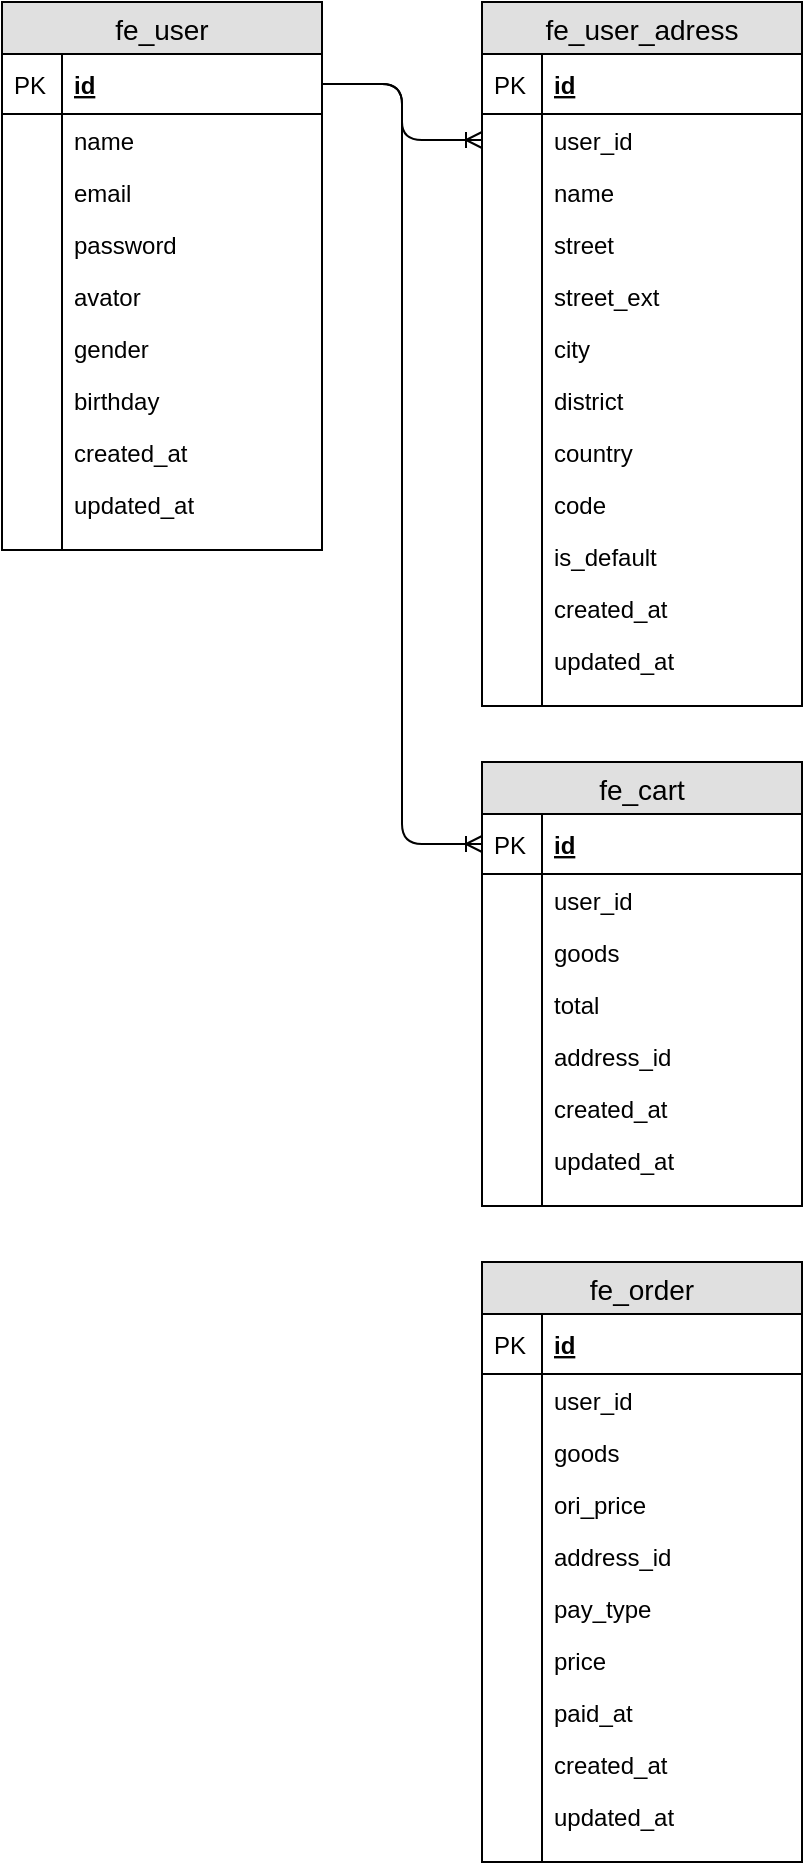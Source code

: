 <mxfile version="12.5.1" type="github">
  <diagram id="NpX0cxgl5t1VBrrAzQDv" name="Page-1">
    <mxGraphModel dx="2066" dy="1131" grid="1" gridSize="10" guides="1" tooltips="1" connect="1" arrows="1" fold="1" page="1" pageScale="1" pageWidth="827" pageHeight="1169" math="0" shadow="0">
      <root>
        <mxCell id="0"/>
        <mxCell id="1" parent="0"/>
        <mxCell id="j4Y0C1MUfTI4aNyCx_LK-1" value="fe_user" style="swimlane;fontStyle=0;childLayout=stackLayout;horizontal=1;startSize=26;fillColor=#e0e0e0;horizontalStack=0;resizeParent=1;resizeParentMax=0;resizeLast=0;collapsible=1;marginBottom=0;swimlaneFillColor=#ffffff;align=center;fontSize=14;" vertex="1" parent="1">
          <mxGeometry x="200" y="40" width="160" height="274" as="geometry"/>
        </mxCell>
        <mxCell id="j4Y0C1MUfTI4aNyCx_LK-2" value="id" style="shape=partialRectangle;top=0;left=0;right=0;bottom=1;align=left;verticalAlign=middle;fillColor=none;spacingLeft=34;spacingRight=4;overflow=hidden;rotatable=0;points=[[0,0.5],[1,0.5]];portConstraint=eastwest;dropTarget=0;fontStyle=5;fontSize=12;" vertex="1" parent="j4Y0C1MUfTI4aNyCx_LK-1">
          <mxGeometry y="26" width="160" height="30" as="geometry"/>
        </mxCell>
        <mxCell id="j4Y0C1MUfTI4aNyCx_LK-3" value="PK" style="shape=partialRectangle;top=0;left=0;bottom=0;fillColor=none;align=left;verticalAlign=middle;spacingLeft=4;spacingRight=4;overflow=hidden;rotatable=0;points=[];portConstraint=eastwest;part=1;fontSize=12;" vertex="1" connectable="0" parent="j4Y0C1MUfTI4aNyCx_LK-2">
          <mxGeometry width="30" height="30" as="geometry"/>
        </mxCell>
        <mxCell id="j4Y0C1MUfTI4aNyCx_LK-4" value="name" style="shape=partialRectangle;top=0;left=0;right=0;bottom=0;align=left;verticalAlign=top;fillColor=none;spacingLeft=34;spacingRight=4;overflow=hidden;rotatable=0;points=[[0,0.5],[1,0.5]];portConstraint=eastwest;dropTarget=0;fontSize=12;" vertex="1" parent="j4Y0C1MUfTI4aNyCx_LK-1">
          <mxGeometry y="56" width="160" height="26" as="geometry"/>
        </mxCell>
        <mxCell id="j4Y0C1MUfTI4aNyCx_LK-5" value="" style="shape=partialRectangle;top=0;left=0;bottom=0;fillColor=none;align=left;verticalAlign=top;spacingLeft=4;spacingRight=4;overflow=hidden;rotatable=0;points=[];portConstraint=eastwest;part=1;fontSize=12;" vertex="1" connectable="0" parent="j4Y0C1MUfTI4aNyCx_LK-4">
          <mxGeometry width="30" height="26" as="geometry"/>
        </mxCell>
        <mxCell id="j4Y0C1MUfTI4aNyCx_LK-6" value="email" style="shape=partialRectangle;top=0;left=0;right=0;bottom=0;align=left;verticalAlign=top;fillColor=none;spacingLeft=34;spacingRight=4;overflow=hidden;rotatable=0;points=[[0,0.5],[1,0.5]];portConstraint=eastwest;dropTarget=0;fontSize=12;" vertex="1" parent="j4Y0C1MUfTI4aNyCx_LK-1">
          <mxGeometry y="82" width="160" height="26" as="geometry"/>
        </mxCell>
        <mxCell id="j4Y0C1MUfTI4aNyCx_LK-7" value="" style="shape=partialRectangle;top=0;left=0;bottom=0;fillColor=none;align=left;verticalAlign=top;spacingLeft=4;spacingRight=4;overflow=hidden;rotatable=0;points=[];portConstraint=eastwest;part=1;fontSize=12;" vertex="1" connectable="0" parent="j4Y0C1MUfTI4aNyCx_LK-6">
          <mxGeometry width="30" height="26" as="geometry"/>
        </mxCell>
        <mxCell id="j4Y0C1MUfTI4aNyCx_LK-12" value="password" style="shape=partialRectangle;top=0;left=0;right=0;bottom=0;align=left;verticalAlign=top;fillColor=none;spacingLeft=34;spacingRight=4;overflow=hidden;rotatable=0;points=[[0,0.5],[1,0.5]];portConstraint=eastwest;dropTarget=0;fontSize=12;" vertex="1" parent="j4Y0C1MUfTI4aNyCx_LK-1">
          <mxGeometry y="108" width="160" height="26" as="geometry"/>
        </mxCell>
        <mxCell id="j4Y0C1MUfTI4aNyCx_LK-13" value="" style="shape=partialRectangle;top=0;left=0;bottom=0;fillColor=none;align=left;verticalAlign=top;spacingLeft=4;spacingRight=4;overflow=hidden;rotatable=0;points=[];portConstraint=eastwest;part=1;fontSize=12;" vertex="1" connectable="0" parent="j4Y0C1MUfTI4aNyCx_LK-12">
          <mxGeometry width="30" height="26" as="geometry"/>
        </mxCell>
        <mxCell id="j4Y0C1MUfTI4aNyCx_LK-14" value="avator" style="shape=partialRectangle;top=0;left=0;right=0;bottom=0;align=left;verticalAlign=top;fillColor=none;spacingLeft=34;spacingRight=4;overflow=hidden;rotatable=0;points=[[0,0.5],[1,0.5]];portConstraint=eastwest;dropTarget=0;fontSize=12;" vertex="1" parent="j4Y0C1MUfTI4aNyCx_LK-1">
          <mxGeometry y="134" width="160" height="26" as="geometry"/>
        </mxCell>
        <mxCell id="j4Y0C1MUfTI4aNyCx_LK-15" value="" style="shape=partialRectangle;top=0;left=0;bottom=0;fillColor=none;align=left;verticalAlign=top;spacingLeft=4;spacingRight=4;overflow=hidden;rotatable=0;points=[];portConstraint=eastwest;part=1;fontSize=12;" vertex="1" connectable="0" parent="j4Y0C1MUfTI4aNyCx_LK-14">
          <mxGeometry width="30" height="26" as="geometry"/>
        </mxCell>
        <mxCell id="j4Y0C1MUfTI4aNyCx_LK-8" value="gender" style="shape=partialRectangle;top=0;left=0;right=0;bottom=0;align=left;verticalAlign=top;fillColor=none;spacingLeft=34;spacingRight=4;overflow=hidden;rotatable=0;points=[[0,0.5],[1,0.5]];portConstraint=eastwest;dropTarget=0;fontSize=12;" vertex="1" parent="j4Y0C1MUfTI4aNyCx_LK-1">
          <mxGeometry y="160" width="160" height="26" as="geometry"/>
        </mxCell>
        <mxCell id="j4Y0C1MUfTI4aNyCx_LK-9" value="" style="shape=partialRectangle;top=0;left=0;bottom=0;fillColor=none;align=left;verticalAlign=top;spacingLeft=4;spacingRight=4;overflow=hidden;rotatable=0;points=[];portConstraint=eastwest;part=1;fontSize=12;" vertex="1" connectable="0" parent="j4Y0C1MUfTI4aNyCx_LK-8">
          <mxGeometry width="30" height="26" as="geometry"/>
        </mxCell>
        <mxCell id="j4Y0C1MUfTI4aNyCx_LK-16" value="birthday" style="shape=partialRectangle;top=0;left=0;right=0;bottom=0;align=left;verticalAlign=top;fillColor=none;spacingLeft=34;spacingRight=4;overflow=hidden;rotatable=0;points=[[0,0.5],[1,0.5]];portConstraint=eastwest;dropTarget=0;fontSize=12;" vertex="1" parent="j4Y0C1MUfTI4aNyCx_LK-1">
          <mxGeometry y="186" width="160" height="26" as="geometry"/>
        </mxCell>
        <mxCell id="j4Y0C1MUfTI4aNyCx_LK-17" value="" style="shape=partialRectangle;top=0;left=0;bottom=0;fillColor=none;align=left;verticalAlign=top;spacingLeft=4;spacingRight=4;overflow=hidden;rotatable=0;points=[];portConstraint=eastwest;part=1;fontSize=12;" vertex="1" connectable="0" parent="j4Y0C1MUfTI4aNyCx_LK-16">
          <mxGeometry width="30" height="26" as="geometry"/>
        </mxCell>
        <mxCell id="j4Y0C1MUfTI4aNyCx_LK-18" value="created_at" style="shape=partialRectangle;top=0;left=0;right=0;bottom=0;align=left;verticalAlign=top;fillColor=none;spacingLeft=34;spacingRight=4;overflow=hidden;rotatable=0;points=[[0,0.5],[1,0.5]];portConstraint=eastwest;dropTarget=0;fontSize=12;" vertex="1" parent="j4Y0C1MUfTI4aNyCx_LK-1">
          <mxGeometry y="212" width="160" height="26" as="geometry"/>
        </mxCell>
        <mxCell id="j4Y0C1MUfTI4aNyCx_LK-19" value="" style="shape=partialRectangle;top=0;left=0;bottom=0;fillColor=none;align=left;verticalAlign=top;spacingLeft=4;spacingRight=4;overflow=hidden;rotatable=0;points=[];portConstraint=eastwest;part=1;fontSize=12;" vertex="1" connectable="0" parent="j4Y0C1MUfTI4aNyCx_LK-18">
          <mxGeometry width="30" height="26" as="geometry"/>
        </mxCell>
        <mxCell id="j4Y0C1MUfTI4aNyCx_LK-22" value="updated_at" style="shape=partialRectangle;top=0;left=0;right=0;bottom=0;align=left;verticalAlign=top;fillColor=none;spacingLeft=34;spacingRight=4;overflow=hidden;rotatable=0;points=[[0,0.5],[1,0.5]];portConstraint=eastwest;dropTarget=0;fontSize=12;" vertex="1" parent="j4Y0C1MUfTI4aNyCx_LK-1">
          <mxGeometry y="238" width="160" height="26" as="geometry"/>
        </mxCell>
        <mxCell id="j4Y0C1MUfTI4aNyCx_LK-23" value="" style="shape=partialRectangle;top=0;left=0;bottom=0;fillColor=none;align=left;verticalAlign=top;spacingLeft=4;spacingRight=4;overflow=hidden;rotatable=0;points=[];portConstraint=eastwest;part=1;fontSize=12;" vertex="1" connectable="0" parent="j4Y0C1MUfTI4aNyCx_LK-22">
          <mxGeometry width="30" height="26" as="geometry"/>
        </mxCell>
        <mxCell id="j4Y0C1MUfTI4aNyCx_LK-10" value="" style="shape=partialRectangle;top=0;left=0;right=0;bottom=0;align=left;verticalAlign=top;fillColor=none;spacingLeft=34;spacingRight=4;overflow=hidden;rotatable=0;points=[[0,0.5],[1,0.5]];portConstraint=eastwest;dropTarget=0;fontSize=12;" vertex="1" parent="j4Y0C1MUfTI4aNyCx_LK-1">
          <mxGeometry y="264" width="160" height="10" as="geometry"/>
        </mxCell>
        <mxCell id="j4Y0C1MUfTI4aNyCx_LK-11" value="" style="shape=partialRectangle;top=0;left=0;bottom=0;fillColor=none;align=left;verticalAlign=top;spacingLeft=4;spacingRight=4;overflow=hidden;rotatable=0;points=[];portConstraint=eastwest;part=1;fontSize=12;" vertex="1" connectable="0" parent="j4Y0C1MUfTI4aNyCx_LK-10">
          <mxGeometry width="30" height="10" as="geometry"/>
        </mxCell>
        <mxCell id="j4Y0C1MUfTI4aNyCx_LK-24" value="fe_user_adress" style="swimlane;fontStyle=0;childLayout=stackLayout;horizontal=1;startSize=26;fillColor=#e0e0e0;horizontalStack=0;resizeParent=1;resizeParentMax=0;resizeLast=0;collapsible=1;marginBottom=0;swimlaneFillColor=#ffffff;align=center;fontSize=14;" vertex="1" parent="1">
          <mxGeometry x="440" y="40" width="160" height="352" as="geometry"/>
        </mxCell>
        <mxCell id="j4Y0C1MUfTI4aNyCx_LK-25" value="id" style="shape=partialRectangle;top=0;left=0;right=0;bottom=1;align=left;verticalAlign=middle;fillColor=none;spacingLeft=34;spacingRight=4;overflow=hidden;rotatable=0;points=[[0,0.5],[1,0.5]];portConstraint=eastwest;dropTarget=0;fontStyle=5;fontSize=12;" vertex="1" parent="j4Y0C1MUfTI4aNyCx_LK-24">
          <mxGeometry y="26" width="160" height="30" as="geometry"/>
        </mxCell>
        <mxCell id="j4Y0C1MUfTI4aNyCx_LK-26" value="PK" style="shape=partialRectangle;top=0;left=0;bottom=0;fillColor=none;align=left;verticalAlign=middle;spacingLeft=4;spacingRight=4;overflow=hidden;rotatable=0;points=[];portConstraint=eastwest;part=1;fontSize=12;" vertex="1" connectable="0" parent="j4Y0C1MUfTI4aNyCx_LK-25">
          <mxGeometry width="30" height="30" as="geometry"/>
        </mxCell>
        <mxCell id="j4Y0C1MUfTI4aNyCx_LK-54" value="user_id" style="shape=partialRectangle;top=0;left=0;right=0;bottom=0;align=left;verticalAlign=top;fillColor=none;spacingLeft=34;spacingRight=4;overflow=hidden;rotatable=0;points=[[0,0.5],[1,0.5]];portConstraint=eastwest;dropTarget=0;fontSize=12;" vertex="1" parent="j4Y0C1MUfTI4aNyCx_LK-24">
          <mxGeometry y="56" width="160" height="26" as="geometry"/>
        </mxCell>
        <mxCell id="j4Y0C1MUfTI4aNyCx_LK-55" value="" style="shape=partialRectangle;top=0;left=0;bottom=0;fillColor=none;align=left;verticalAlign=top;spacingLeft=4;spacingRight=4;overflow=hidden;rotatable=0;points=[];portConstraint=eastwest;part=1;fontSize=12;" vertex="1" connectable="0" parent="j4Y0C1MUfTI4aNyCx_LK-54">
          <mxGeometry width="30" height="26" as="geometry"/>
        </mxCell>
        <mxCell id="j4Y0C1MUfTI4aNyCx_LK-27" value="name" style="shape=partialRectangle;top=0;left=0;right=0;bottom=0;align=left;verticalAlign=top;fillColor=none;spacingLeft=34;spacingRight=4;overflow=hidden;rotatable=0;points=[[0,0.5],[1,0.5]];portConstraint=eastwest;dropTarget=0;fontSize=12;" vertex="1" parent="j4Y0C1MUfTI4aNyCx_LK-24">
          <mxGeometry y="82" width="160" height="26" as="geometry"/>
        </mxCell>
        <mxCell id="j4Y0C1MUfTI4aNyCx_LK-28" value="" style="shape=partialRectangle;top=0;left=0;bottom=0;fillColor=none;align=left;verticalAlign=top;spacingLeft=4;spacingRight=4;overflow=hidden;rotatable=0;points=[];portConstraint=eastwest;part=1;fontSize=12;" vertex="1" connectable="0" parent="j4Y0C1MUfTI4aNyCx_LK-27">
          <mxGeometry width="30" height="26" as="geometry"/>
        </mxCell>
        <mxCell id="j4Y0C1MUfTI4aNyCx_LK-29" value="street" style="shape=partialRectangle;top=0;left=0;right=0;bottom=0;align=left;verticalAlign=top;fillColor=none;spacingLeft=34;spacingRight=4;overflow=hidden;rotatable=0;points=[[0,0.5],[1,0.5]];portConstraint=eastwest;dropTarget=0;fontSize=12;" vertex="1" parent="j4Y0C1MUfTI4aNyCx_LK-24">
          <mxGeometry y="108" width="160" height="26" as="geometry"/>
        </mxCell>
        <mxCell id="j4Y0C1MUfTI4aNyCx_LK-30" value="" style="shape=partialRectangle;top=0;left=0;bottom=0;fillColor=none;align=left;verticalAlign=top;spacingLeft=4;spacingRight=4;overflow=hidden;rotatable=0;points=[];portConstraint=eastwest;part=1;fontSize=12;" vertex="1" connectable="0" parent="j4Y0C1MUfTI4aNyCx_LK-29">
          <mxGeometry width="30" height="26" as="geometry"/>
        </mxCell>
        <mxCell id="j4Y0C1MUfTI4aNyCx_LK-38" value="street_ext" style="shape=partialRectangle;top=0;left=0;right=0;bottom=0;align=left;verticalAlign=top;fillColor=none;spacingLeft=34;spacingRight=4;overflow=hidden;rotatable=0;points=[[0,0.5],[1,0.5]];portConstraint=eastwest;dropTarget=0;fontSize=12;" vertex="1" parent="j4Y0C1MUfTI4aNyCx_LK-24">
          <mxGeometry y="134" width="160" height="26" as="geometry"/>
        </mxCell>
        <mxCell id="j4Y0C1MUfTI4aNyCx_LK-39" value="" style="shape=partialRectangle;top=0;left=0;bottom=0;fillColor=none;align=left;verticalAlign=top;spacingLeft=4;spacingRight=4;overflow=hidden;rotatable=0;points=[];portConstraint=eastwest;part=1;fontSize=12;" vertex="1" connectable="0" parent="j4Y0C1MUfTI4aNyCx_LK-38">
          <mxGeometry width="30" height="26" as="geometry"/>
        </mxCell>
        <mxCell id="j4Y0C1MUfTI4aNyCx_LK-31" value="city" style="shape=partialRectangle;top=0;left=0;right=0;bottom=0;align=left;verticalAlign=top;fillColor=none;spacingLeft=34;spacingRight=4;overflow=hidden;rotatable=0;points=[[0,0.5],[1,0.5]];portConstraint=eastwest;dropTarget=0;fontSize=12;" vertex="1" parent="j4Y0C1MUfTI4aNyCx_LK-24">
          <mxGeometry y="160" width="160" height="26" as="geometry"/>
        </mxCell>
        <mxCell id="j4Y0C1MUfTI4aNyCx_LK-32" value="" style="shape=partialRectangle;top=0;left=0;bottom=0;fillColor=none;align=left;verticalAlign=top;spacingLeft=4;spacingRight=4;overflow=hidden;rotatable=0;points=[];portConstraint=eastwest;part=1;fontSize=12;" vertex="1" connectable="0" parent="j4Y0C1MUfTI4aNyCx_LK-31">
          <mxGeometry width="30" height="26" as="geometry"/>
        </mxCell>
        <mxCell id="j4Y0C1MUfTI4aNyCx_LK-40" value="district" style="shape=partialRectangle;top=0;left=0;right=0;bottom=0;align=left;verticalAlign=top;fillColor=none;spacingLeft=34;spacingRight=4;overflow=hidden;rotatable=0;points=[[0,0.5],[1,0.5]];portConstraint=eastwest;dropTarget=0;fontSize=12;" vertex="1" parent="j4Y0C1MUfTI4aNyCx_LK-24">
          <mxGeometry y="186" width="160" height="26" as="geometry"/>
        </mxCell>
        <mxCell id="j4Y0C1MUfTI4aNyCx_LK-41" value="" style="shape=partialRectangle;top=0;left=0;bottom=0;fillColor=none;align=left;verticalAlign=top;spacingLeft=4;spacingRight=4;overflow=hidden;rotatable=0;points=[];portConstraint=eastwest;part=1;fontSize=12;" vertex="1" connectable="0" parent="j4Y0C1MUfTI4aNyCx_LK-40">
          <mxGeometry width="30" height="26" as="geometry"/>
        </mxCell>
        <mxCell id="j4Y0C1MUfTI4aNyCx_LK-44" value="country" style="shape=partialRectangle;top=0;left=0;right=0;bottom=0;align=left;verticalAlign=top;fillColor=none;spacingLeft=34;spacingRight=4;overflow=hidden;rotatable=0;points=[[0,0.5],[1,0.5]];portConstraint=eastwest;dropTarget=0;fontSize=12;" vertex="1" parent="j4Y0C1MUfTI4aNyCx_LK-24">
          <mxGeometry y="212" width="160" height="26" as="geometry"/>
        </mxCell>
        <mxCell id="j4Y0C1MUfTI4aNyCx_LK-45" value="" style="shape=partialRectangle;top=0;left=0;bottom=0;fillColor=none;align=left;verticalAlign=top;spacingLeft=4;spacingRight=4;overflow=hidden;rotatable=0;points=[];portConstraint=eastwest;part=1;fontSize=12;" vertex="1" connectable="0" parent="j4Y0C1MUfTI4aNyCx_LK-44">
          <mxGeometry width="30" height="26" as="geometry"/>
        </mxCell>
        <mxCell id="j4Y0C1MUfTI4aNyCx_LK-46" value="code" style="shape=partialRectangle;top=0;left=0;right=0;bottom=0;align=left;verticalAlign=top;fillColor=none;spacingLeft=34;spacingRight=4;overflow=hidden;rotatable=0;points=[[0,0.5],[1,0.5]];portConstraint=eastwest;dropTarget=0;fontSize=12;" vertex="1" parent="j4Y0C1MUfTI4aNyCx_LK-24">
          <mxGeometry y="238" width="160" height="26" as="geometry"/>
        </mxCell>
        <mxCell id="j4Y0C1MUfTI4aNyCx_LK-47" value="" style="shape=partialRectangle;top=0;left=0;bottom=0;fillColor=none;align=left;verticalAlign=top;spacingLeft=4;spacingRight=4;overflow=hidden;rotatable=0;points=[];portConstraint=eastwest;part=1;fontSize=12;" vertex="1" connectable="0" parent="j4Y0C1MUfTI4aNyCx_LK-46">
          <mxGeometry width="30" height="26" as="geometry"/>
        </mxCell>
        <mxCell id="j4Y0C1MUfTI4aNyCx_LK-50" value="is_default" style="shape=partialRectangle;top=0;left=0;right=0;bottom=0;align=left;verticalAlign=top;fillColor=none;spacingLeft=34;spacingRight=4;overflow=hidden;rotatable=0;points=[[0,0.5],[1,0.5]];portConstraint=eastwest;dropTarget=0;fontSize=12;" vertex="1" parent="j4Y0C1MUfTI4aNyCx_LK-24">
          <mxGeometry y="264" width="160" height="26" as="geometry"/>
        </mxCell>
        <mxCell id="j4Y0C1MUfTI4aNyCx_LK-51" value="" style="shape=partialRectangle;top=0;left=0;bottom=0;fillColor=none;align=left;verticalAlign=top;spacingLeft=4;spacingRight=4;overflow=hidden;rotatable=0;points=[];portConstraint=eastwest;part=1;fontSize=12;" vertex="1" connectable="0" parent="j4Y0C1MUfTI4aNyCx_LK-50">
          <mxGeometry width="30" height="26" as="geometry"/>
        </mxCell>
        <mxCell id="j4Y0C1MUfTI4aNyCx_LK-52" value="created_at" style="shape=partialRectangle;top=0;left=0;right=0;bottom=0;align=left;verticalAlign=top;fillColor=none;spacingLeft=34;spacingRight=4;overflow=hidden;rotatable=0;points=[[0,0.5],[1,0.5]];portConstraint=eastwest;dropTarget=0;fontSize=12;" vertex="1" parent="j4Y0C1MUfTI4aNyCx_LK-24">
          <mxGeometry y="290" width="160" height="26" as="geometry"/>
        </mxCell>
        <mxCell id="j4Y0C1MUfTI4aNyCx_LK-53" value="" style="shape=partialRectangle;top=0;left=0;bottom=0;fillColor=none;align=left;verticalAlign=top;spacingLeft=4;spacingRight=4;overflow=hidden;rotatable=0;points=[];portConstraint=eastwest;part=1;fontSize=12;" vertex="1" connectable="0" parent="j4Y0C1MUfTI4aNyCx_LK-52">
          <mxGeometry width="30" height="26" as="geometry"/>
        </mxCell>
        <mxCell id="j4Y0C1MUfTI4aNyCx_LK-42" value="updated_at" style="shape=partialRectangle;top=0;left=0;right=0;bottom=0;align=left;verticalAlign=top;fillColor=none;spacingLeft=34;spacingRight=4;overflow=hidden;rotatable=0;points=[[0,0.5],[1,0.5]];portConstraint=eastwest;dropTarget=0;fontSize=12;" vertex="1" parent="j4Y0C1MUfTI4aNyCx_LK-24">
          <mxGeometry y="316" width="160" height="26" as="geometry"/>
        </mxCell>
        <mxCell id="j4Y0C1MUfTI4aNyCx_LK-43" value="" style="shape=partialRectangle;top=0;left=0;bottom=0;fillColor=none;align=left;verticalAlign=top;spacingLeft=4;spacingRight=4;overflow=hidden;rotatable=0;points=[];portConstraint=eastwest;part=1;fontSize=12;" vertex="1" connectable="0" parent="j4Y0C1MUfTI4aNyCx_LK-42">
          <mxGeometry width="30" height="26" as="geometry"/>
        </mxCell>
        <mxCell id="j4Y0C1MUfTI4aNyCx_LK-33" value="" style="shape=partialRectangle;top=0;left=0;right=0;bottom=0;align=left;verticalAlign=top;fillColor=none;spacingLeft=34;spacingRight=4;overflow=hidden;rotatable=0;points=[[0,0.5],[1,0.5]];portConstraint=eastwest;dropTarget=0;fontSize=12;" vertex="1" parent="j4Y0C1MUfTI4aNyCx_LK-24">
          <mxGeometry y="342" width="160" height="10" as="geometry"/>
        </mxCell>
        <mxCell id="j4Y0C1MUfTI4aNyCx_LK-34" value="" style="shape=partialRectangle;top=0;left=0;bottom=0;fillColor=none;align=left;verticalAlign=top;spacingLeft=4;spacingRight=4;overflow=hidden;rotatable=0;points=[];portConstraint=eastwest;part=1;fontSize=12;" vertex="1" connectable="0" parent="j4Y0C1MUfTI4aNyCx_LK-33">
          <mxGeometry width="30" height="10" as="geometry"/>
        </mxCell>
        <mxCell id="j4Y0C1MUfTI4aNyCx_LK-56" value="" style="edgeStyle=elbowEdgeStyle;fontSize=12;html=1;endArrow=ERoneToMany;entryX=0;entryY=0.5;entryDx=0;entryDy=0;" edge="1" parent="1" source="j4Y0C1MUfTI4aNyCx_LK-2" target="j4Y0C1MUfTI4aNyCx_LK-54">
          <mxGeometry width="100" height="100" relative="1" as="geometry">
            <mxPoint x="330" y="550" as="sourcePoint"/>
            <mxPoint x="430" y="450" as="targetPoint"/>
          </mxGeometry>
        </mxCell>
        <mxCell id="j4Y0C1MUfTI4aNyCx_LK-57" value="fe_cart" style="swimlane;fontStyle=0;childLayout=stackLayout;horizontal=1;startSize=26;fillColor=#e0e0e0;horizontalStack=0;resizeParent=1;resizeParentMax=0;resizeLast=0;collapsible=1;marginBottom=0;swimlaneFillColor=#ffffff;align=center;fontSize=14;" vertex="1" parent="1">
          <mxGeometry x="440" y="420" width="160" height="222" as="geometry"/>
        </mxCell>
        <mxCell id="j4Y0C1MUfTI4aNyCx_LK-58" value="id" style="shape=partialRectangle;top=0;left=0;right=0;bottom=1;align=left;verticalAlign=middle;fillColor=none;spacingLeft=34;spacingRight=4;overflow=hidden;rotatable=0;points=[[0,0.5],[1,0.5]];portConstraint=eastwest;dropTarget=0;fontStyle=5;fontSize=12;" vertex="1" parent="j4Y0C1MUfTI4aNyCx_LK-57">
          <mxGeometry y="26" width="160" height="30" as="geometry"/>
        </mxCell>
        <mxCell id="j4Y0C1MUfTI4aNyCx_LK-59" value="PK" style="shape=partialRectangle;top=0;left=0;bottom=0;fillColor=none;align=left;verticalAlign=middle;spacingLeft=4;spacingRight=4;overflow=hidden;rotatable=0;points=[];portConstraint=eastwest;part=1;fontSize=12;" vertex="1" connectable="0" parent="j4Y0C1MUfTI4aNyCx_LK-58">
          <mxGeometry width="30" height="30" as="geometry"/>
        </mxCell>
        <mxCell id="j4Y0C1MUfTI4aNyCx_LK-60" value="user_id" style="shape=partialRectangle;top=0;left=0;right=0;bottom=0;align=left;verticalAlign=top;fillColor=none;spacingLeft=34;spacingRight=4;overflow=hidden;rotatable=0;points=[[0,0.5],[1,0.5]];portConstraint=eastwest;dropTarget=0;fontSize=12;" vertex="1" parent="j4Y0C1MUfTI4aNyCx_LK-57">
          <mxGeometry y="56" width="160" height="26" as="geometry"/>
        </mxCell>
        <mxCell id="j4Y0C1MUfTI4aNyCx_LK-61" value="" style="shape=partialRectangle;top=0;left=0;bottom=0;fillColor=none;align=left;verticalAlign=top;spacingLeft=4;spacingRight=4;overflow=hidden;rotatable=0;points=[];portConstraint=eastwest;part=1;fontSize=12;" vertex="1" connectable="0" parent="j4Y0C1MUfTI4aNyCx_LK-60">
          <mxGeometry width="30" height="26" as="geometry"/>
        </mxCell>
        <mxCell id="j4Y0C1MUfTI4aNyCx_LK-62" value="goods" style="shape=partialRectangle;top=0;left=0;right=0;bottom=0;align=left;verticalAlign=top;fillColor=none;spacingLeft=34;spacingRight=4;overflow=hidden;rotatable=0;points=[[0,0.5],[1,0.5]];portConstraint=eastwest;dropTarget=0;fontSize=12;" vertex="1" parent="j4Y0C1MUfTI4aNyCx_LK-57">
          <mxGeometry y="82" width="160" height="26" as="geometry"/>
        </mxCell>
        <mxCell id="j4Y0C1MUfTI4aNyCx_LK-63" value="" style="shape=partialRectangle;top=0;left=0;bottom=0;fillColor=none;align=left;verticalAlign=top;spacingLeft=4;spacingRight=4;overflow=hidden;rotatable=0;points=[];portConstraint=eastwest;part=1;fontSize=12;" vertex="1" connectable="0" parent="j4Y0C1MUfTI4aNyCx_LK-62">
          <mxGeometry width="30" height="26" as="geometry"/>
        </mxCell>
        <mxCell id="j4Y0C1MUfTI4aNyCx_LK-68" value="total" style="shape=partialRectangle;top=0;left=0;right=0;bottom=0;align=left;verticalAlign=top;fillColor=none;spacingLeft=34;spacingRight=4;overflow=hidden;rotatable=0;points=[[0,0.5],[1,0.5]];portConstraint=eastwest;dropTarget=0;fontSize=12;" vertex="1" parent="j4Y0C1MUfTI4aNyCx_LK-57">
          <mxGeometry y="108" width="160" height="26" as="geometry"/>
        </mxCell>
        <mxCell id="j4Y0C1MUfTI4aNyCx_LK-69" value="" style="shape=partialRectangle;top=0;left=0;bottom=0;fillColor=none;align=left;verticalAlign=top;spacingLeft=4;spacingRight=4;overflow=hidden;rotatable=0;points=[];portConstraint=eastwest;part=1;fontSize=12;" vertex="1" connectable="0" parent="j4Y0C1MUfTI4aNyCx_LK-68">
          <mxGeometry width="30" height="26" as="geometry"/>
        </mxCell>
        <mxCell id="j4Y0C1MUfTI4aNyCx_LK-107" value="address_id" style="shape=partialRectangle;top=0;left=0;right=0;bottom=0;align=left;verticalAlign=top;fillColor=none;spacingLeft=34;spacingRight=4;overflow=hidden;rotatable=0;points=[[0,0.5],[1,0.5]];portConstraint=eastwest;dropTarget=0;fontSize=12;" vertex="1" parent="j4Y0C1MUfTI4aNyCx_LK-57">
          <mxGeometry y="134" width="160" height="26" as="geometry"/>
        </mxCell>
        <mxCell id="j4Y0C1MUfTI4aNyCx_LK-108" value="" style="shape=partialRectangle;top=0;left=0;bottom=0;fillColor=none;align=left;verticalAlign=top;spacingLeft=4;spacingRight=4;overflow=hidden;rotatable=0;points=[];portConstraint=eastwest;part=1;fontSize=12;" vertex="1" connectable="0" parent="j4Y0C1MUfTI4aNyCx_LK-107">
          <mxGeometry width="30" height="26" as="geometry"/>
        </mxCell>
        <mxCell id="j4Y0C1MUfTI4aNyCx_LK-72" value="created_at" style="shape=partialRectangle;top=0;left=0;right=0;bottom=0;align=left;verticalAlign=top;fillColor=none;spacingLeft=34;spacingRight=4;overflow=hidden;rotatable=0;points=[[0,0.5],[1,0.5]];portConstraint=eastwest;dropTarget=0;fontSize=12;" vertex="1" parent="j4Y0C1MUfTI4aNyCx_LK-57">
          <mxGeometry y="160" width="160" height="26" as="geometry"/>
        </mxCell>
        <mxCell id="j4Y0C1MUfTI4aNyCx_LK-73" value="" style="shape=partialRectangle;top=0;left=0;bottom=0;fillColor=none;align=left;verticalAlign=top;spacingLeft=4;spacingRight=4;overflow=hidden;rotatable=0;points=[];portConstraint=eastwest;part=1;fontSize=12;" vertex="1" connectable="0" parent="j4Y0C1MUfTI4aNyCx_LK-72">
          <mxGeometry width="30" height="26" as="geometry"/>
        </mxCell>
        <mxCell id="j4Y0C1MUfTI4aNyCx_LK-70" value="updated_at" style="shape=partialRectangle;top=0;left=0;right=0;bottom=0;align=left;verticalAlign=top;fillColor=none;spacingLeft=34;spacingRight=4;overflow=hidden;rotatable=0;points=[[0,0.5],[1,0.5]];portConstraint=eastwest;dropTarget=0;fontSize=12;" vertex="1" parent="j4Y0C1MUfTI4aNyCx_LK-57">
          <mxGeometry y="186" width="160" height="26" as="geometry"/>
        </mxCell>
        <mxCell id="j4Y0C1MUfTI4aNyCx_LK-71" value="" style="shape=partialRectangle;top=0;left=0;bottom=0;fillColor=none;align=left;verticalAlign=top;spacingLeft=4;spacingRight=4;overflow=hidden;rotatable=0;points=[];portConstraint=eastwest;part=1;fontSize=12;" vertex="1" connectable="0" parent="j4Y0C1MUfTI4aNyCx_LK-70">
          <mxGeometry width="30" height="26" as="geometry"/>
        </mxCell>
        <mxCell id="j4Y0C1MUfTI4aNyCx_LK-66" value="" style="shape=partialRectangle;top=0;left=0;right=0;bottom=0;align=left;verticalAlign=top;fillColor=none;spacingLeft=34;spacingRight=4;overflow=hidden;rotatable=0;points=[[0,0.5],[1,0.5]];portConstraint=eastwest;dropTarget=0;fontSize=12;" vertex="1" parent="j4Y0C1MUfTI4aNyCx_LK-57">
          <mxGeometry y="212" width="160" height="10" as="geometry"/>
        </mxCell>
        <mxCell id="j4Y0C1MUfTI4aNyCx_LK-67" value="" style="shape=partialRectangle;top=0;left=0;bottom=0;fillColor=none;align=left;verticalAlign=top;spacingLeft=4;spacingRight=4;overflow=hidden;rotatable=0;points=[];portConstraint=eastwest;part=1;fontSize=12;" vertex="1" connectable="0" parent="j4Y0C1MUfTI4aNyCx_LK-66">
          <mxGeometry width="30" height="10" as="geometry"/>
        </mxCell>
        <mxCell id="j4Y0C1MUfTI4aNyCx_LK-74" value="" style="edgeStyle=orthogonalEdgeStyle;fontSize=12;html=1;endArrow=ERoneToMany;exitX=1;exitY=0.5;exitDx=0;exitDy=0;entryX=0;entryY=0.5;entryDx=0;entryDy=0;" edge="1" parent="1" source="j4Y0C1MUfTI4aNyCx_LK-2" target="j4Y0C1MUfTI4aNyCx_LK-58">
          <mxGeometry width="100" height="100" relative="1" as="geometry">
            <mxPoint x="290" y="630" as="sourcePoint"/>
            <mxPoint x="390" y="530" as="targetPoint"/>
          </mxGeometry>
        </mxCell>
        <mxCell id="j4Y0C1MUfTI4aNyCx_LK-75" value="fe_order" style="swimlane;fontStyle=0;childLayout=stackLayout;horizontal=1;startSize=26;fillColor=#e0e0e0;horizontalStack=0;resizeParent=1;resizeParentMax=0;resizeLast=0;collapsible=1;marginBottom=0;swimlaneFillColor=#ffffff;align=center;fontSize=14;" vertex="1" parent="1">
          <mxGeometry x="440" y="670" width="160" height="300" as="geometry"/>
        </mxCell>
        <mxCell id="j4Y0C1MUfTI4aNyCx_LK-76" value="id" style="shape=partialRectangle;top=0;left=0;right=0;bottom=1;align=left;verticalAlign=middle;fillColor=none;spacingLeft=34;spacingRight=4;overflow=hidden;rotatable=0;points=[[0,0.5],[1,0.5]];portConstraint=eastwest;dropTarget=0;fontStyle=5;fontSize=12;" vertex="1" parent="j4Y0C1MUfTI4aNyCx_LK-75">
          <mxGeometry y="26" width="160" height="30" as="geometry"/>
        </mxCell>
        <mxCell id="j4Y0C1MUfTI4aNyCx_LK-77" value="PK" style="shape=partialRectangle;top=0;left=0;bottom=0;fillColor=none;align=left;verticalAlign=middle;spacingLeft=4;spacingRight=4;overflow=hidden;rotatable=0;points=[];portConstraint=eastwest;part=1;fontSize=12;" vertex="1" connectable="0" parent="j4Y0C1MUfTI4aNyCx_LK-76">
          <mxGeometry width="30" height="30" as="geometry"/>
        </mxCell>
        <mxCell id="j4Y0C1MUfTI4aNyCx_LK-78" value="user_id" style="shape=partialRectangle;top=0;left=0;right=0;bottom=0;align=left;verticalAlign=top;fillColor=none;spacingLeft=34;spacingRight=4;overflow=hidden;rotatable=0;points=[[0,0.5],[1,0.5]];portConstraint=eastwest;dropTarget=0;fontSize=12;" vertex="1" parent="j4Y0C1MUfTI4aNyCx_LK-75">
          <mxGeometry y="56" width="160" height="26" as="geometry"/>
        </mxCell>
        <mxCell id="j4Y0C1MUfTI4aNyCx_LK-79" value="" style="shape=partialRectangle;top=0;left=0;bottom=0;fillColor=none;align=left;verticalAlign=top;spacingLeft=4;spacingRight=4;overflow=hidden;rotatable=0;points=[];portConstraint=eastwest;part=1;fontSize=12;" vertex="1" connectable="0" parent="j4Y0C1MUfTI4aNyCx_LK-78">
          <mxGeometry width="30" height="26" as="geometry"/>
        </mxCell>
        <mxCell id="j4Y0C1MUfTI4aNyCx_LK-80" value="goods" style="shape=partialRectangle;top=0;left=0;right=0;bottom=0;align=left;verticalAlign=top;fillColor=none;spacingLeft=34;spacingRight=4;overflow=hidden;rotatable=0;points=[[0,0.5],[1,0.5]];portConstraint=eastwest;dropTarget=0;fontSize=12;" vertex="1" parent="j4Y0C1MUfTI4aNyCx_LK-75">
          <mxGeometry y="82" width="160" height="26" as="geometry"/>
        </mxCell>
        <mxCell id="j4Y0C1MUfTI4aNyCx_LK-81" value="" style="shape=partialRectangle;top=0;left=0;bottom=0;fillColor=none;align=left;verticalAlign=top;spacingLeft=4;spacingRight=4;overflow=hidden;rotatable=0;points=[];portConstraint=eastwest;part=1;fontSize=12;" vertex="1" connectable="0" parent="j4Y0C1MUfTI4aNyCx_LK-80">
          <mxGeometry width="30" height="26" as="geometry"/>
        </mxCell>
        <mxCell id="j4Y0C1MUfTI4aNyCx_LK-86" value="ori_price" style="shape=partialRectangle;top=0;left=0;right=0;bottom=0;align=left;verticalAlign=top;fillColor=none;spacingLeft=34;spacingRight=4;overflow=hidden;rotatable=0;points=[[0,0.5],[1,0.5]];portConstraint=eastwest;dropTarget=0;fontSize=12;" vertex="1" parent="j4Y0C1MUfTI4aNyCx_LK-75">
          <mxGeometry y="108" width="160" height="26" as="geometry"/>
        </mxCell>
        <mxCell id="j4Y0C1MUfTI4aNyCx_LK-87" value="" style="shape=partialRectangle;top=0;left=0;bottom=0;fillColor=none;align=left;verticalAlign=top;spacingLeft=4;spacingRight=4;overflow=hidden;rotatable=0;points=[];portConstraint=eastwest;part=1;fontSize=12;" vertex="1" connectable="0" parent="j4Y0C1MUfTI4aNyCx_LK-86">
          <mxGeometry width="30" height="26" as="geometry"/>
        </mxCell>
        <mxCell id="j4Y0C1MUfTI4aNyCx_LK-105" value="address_id" style="shape=partialRectangle;top=0;left=0;right=0;bottom=0;align=left;verticalAlign=top;fillColor=none;spacingLeft=34;spacingRight=4;overflow=hidden;rotatable=0;points=[[0,0.5],[1,0.5]];portConstraint=eastwest;dropTarget=0;fontSize=12;" vertex="1" parent="j4Y0C1MUfTI4aNyCx_LK-75">
          <mxGeometry y="134" width="160" height="26" as="geometry"/>
        </mxCell>
        <mxCell id="j4Y0C1MUfTI4aNyCx_LK-106" value="" style="shape=partialRectangle;top=0;left=0;bottom=0;fillColor=none;align=left;verticalAlign=top;spacingLeft=4;spacingRight=4;overflow=hidden;rotatable=0;points=[];portConstraint=eastwest;part=1;fontSize=12;" vertex="1" connectable="0" parent="j4Y0C1MUfTI4aNyCx_LK-105">
          <mxGeometry width="30" height="26" as="geometry"/>
        </mxCell>
        <mxCell id="j4Y0C1MUfTI4aNyCx_LK-103" value="pay_type" style="shape=partialRectangle;top=0;left=0;right=0;bottom=0;align=left;verticalAlign=top;fillColor=none;spacingLeft=34;spacingRight=4;overflow=hidden;rotatable=0;points=[[0,0.5],[1,0.5]];portConstraint=eastwest;dropTarget=0;fontSize=12;" vertex="1" parent="j4Y0C1MUfTI4aNyCx_LK-75">
          <mxGeometry y="160" width="160" height="26" as="geometry"/>
        </mxCell>
        <mxCell id="j4Y0C1MUfTI4aNyCx_LK-104" value="" style="shape=partialRectangle;top=0;left=0;bottom=0;fillColor=none;align=left;verticalAlign=top;spacingLeft=4;spacingRight=4;overflow=hidden;rotatable=0;points=[];portConstraint=eastwest;part=1;fontSize=12;" vertex="1" connectable="0" parent="j4Y0C1MUfTI4aNyCx_LK-103">
          <mxGeometry width="30" height="26" as="geometry"/>
        </mxCell>
        <mxCell id="j4Y0C1MUfTI4aNyCx_LK-101" value="price" style="shape=partialRectangle;top=0;left=0;right=0;bottom=0;align=left;verticalAlign=top;fillColor=none;spacingLeft=34;spacingRight=4;overflow=hidden;rotatable=0;points=[[0,0.5],[1,0.5]];portConstraint=eastwest;dropTarget=0;fontSize=12;" vertex="1" parent="j4Y0C1MUfTI4aNyCx_LK-75">
          <mxGeometry y="186" width="160" height="26" as="geometry"/>
        </mxCell>
        <mxCell id="j4Y0C1MUfTI4aNyCx_LK-102" value="" style="shape=partialRectangle;top=0;left=0;bottom=0;fillColor=none;align=left;verticalAlign=top;spacingLeft=4;spacingRight=4;overflow=hidden;rotatable=0;points=[];portConstraint=eastwest;part=1;fontSize=12;" vertex="1" connectable="0" parent="j4Y0C1MUfTI4aNyCx_LK-101">
          <mxGeometry width="30" height="26" as="geometry"/>
        </mxCell>
        <mxCell id="j4Y0C1MUfTI4aNyCx_LK-111" value="paid_at" style="shape=partialRectangle;top=0;left=0;right=0;bottom=0;align=left;verticalAlign=top;fillColor=none;spacingLeft=34;spacingRight=4;overflow=hidden;rotatable=0;points=[[0,0.5],[1,0.5]];portConstraint=eastwest;dropTarget=0;fontSize=12;" vertex="1" parent="j4Y0C1MUfTI4aNyCx_LK-75">
          <mxGeometry y="212" width="160" height="26" as="geometry"/>
        </mxCell>
        <mxCell id="j4Y0C1MUfTI4aNyCx_LK-112" value="" style="shape=partialRectangle;top=0;left=0;bottom=0;fillColor=none;align=left;verticalAlign=top;spacingLeft=4;spacingRight=4;overflow=hidden;rotatable=0;points=[];portConstraint=eastwest;part=1;fontSize=12;" vertex="1" connectable="0" parent="j4Y0C1MUfTI4aNyCx_LK-111">
          <mxGeometry width="30" height="26" as="geometry"/>
        </mxCell>
        <mxCell id="j4Y0C1MUfTI4aNyCx_LK-113" value="created_at" style="shape=partialRectangle;top=0;left=0;right=0;bottom=0;align=left;verticalAlign=top;fillColor=none;spacingLeft=34;spacingRight=4;overflow=hidden;rotatable=0;points=[[0,0.5],[1,0.5]];portConstraint=eastwest;dropTarget=0;fontSize=12;" vertex="1" parent="j4Y0C1MUfTI4aNyCx_LK-75">
          <mxGeometry y="238" width="160" height="26" as="geometry"/>
        </mxCell>
        <mxCell id="j4Y0C1MUfTI4aNyCx_LK-114" value="" style="shape=partialRectangle;top=0;left=0;bottom=0;fillColor=none;align=left;verticalAlign=top;spacingLeft=4;spacingRight=4;overflow=hidden;rotatable=0;points=[];portConstraint=eastwest;part=1;fontSize=12;" vertex="1" connectable="0" parent="j4Y0C1MUfTI4aNyCx_LK-113">
          <mxGeometry width="30" height="26" as="geometry"/>
        </mxCell>
        <mxCell id="j4Y0C1MUfTI4aNyCx_LK-82" value="updated_at" style="shape=partialRectangle;top=0;left=0;right=0;bottom=0;align=left;verticalAlign=top;fillColor=none;spacingLeft=34;spacingRight=4;overflow=hidden;rotatable=0;points=[[0,0.5],[1,0.5]];portConstraint=eastwest;dropTarget=0;fontSize=12;" vertex="1" parent="j4Y0C1MUfTI4aNyCx_LK-75">
          <mxGeometry y="264" width="160" height="26" as="geometry"/>
        </mxCell>
        <mxCell id="j4Y0C1MUfTI4aNyCx_LK-83" value="" style="shape=partialRectangle;top=0;left=0;bottom=0;fillColor=none;align=left;verticalAlign=top;spacingLeft=4;spacingRight=4;overflow=hidden;rotatable=0;points=[];portConstraint=eastwest;part=1;fontSize=12;" vertex="1" connectable="0" parent="j4Y0C1MUfTI4aNyCx_LK-82">
          <mxGeometry width="30" height="26" as="geometry"/>
        </mxCell>
        <mxCell id="j4Y0C1MUfTI4aNyCx_LK-84" value="" style="shape=partialRectangle;top=0;left=0;right=0;bottom=0;align=left;verticalAlign=top;fillColor=none;spacingLeft=34;spacingRight=4;overflow=hidden;rotatable=0;points=[[0,0.5],[1,0.5]];portConstraint=eastwest;dropTarget=0;fontSize=12;" vertex="1" parent="j4Y0C1MUfTI4aNyCx_LK-75">
          <mxGeometry y="290" width="160" height="10" as="geometry"/>
        </mxCell>
        <mxCell id="j4Y0C1MUfTI4aNyCx_LK-85" value="" style="shape=partialRectangle;top=0;left=0;bottom=0;fillColor=none;align=left;verticalAlign=top;spacingLeft=4;spacingRight=4;overflow=hidden;rotatable=0;points=[];portConstraint=eastwest;part=1;fontSize=12;" vertex="1" connectable="0" parent="j4Y0C1MUfTI4aNyCx_LK-84">
          <mxGeometry width="30" height="10" as="geometry"/>
        </mxCell>
      </root>
    </mxGraphModel>
  </diagram>
</mxfile>
